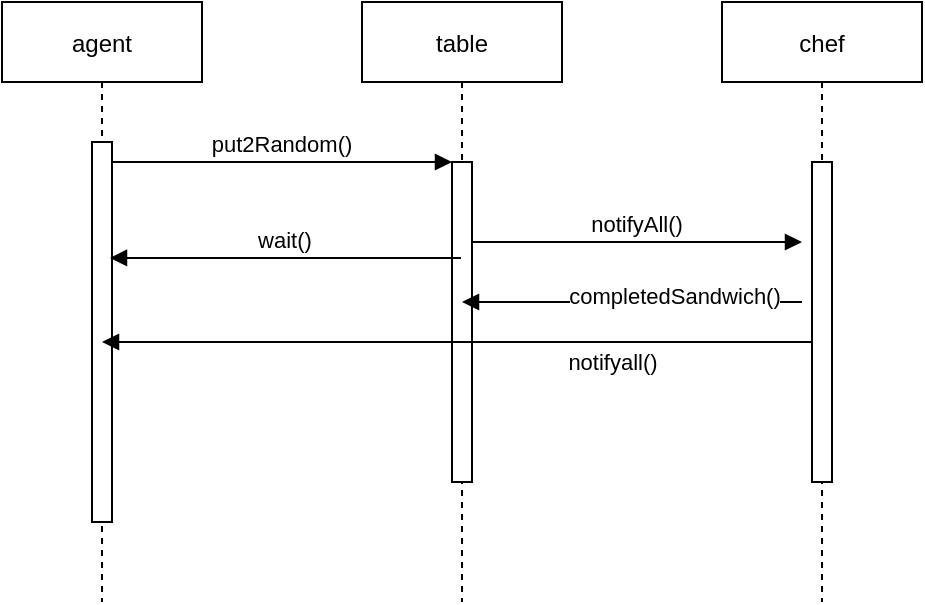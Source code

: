 <mxfile version="20.8.13" type="github">
  <diagram id="kgpKYQtTHZ0yAKxKKP6v" name="Page-1">
    <mxGraphModel dx="1434" dy="699" grid="1" gridSize="10" guides="1" tooltips="1" connect="1" arrows="1" fold="1" page="1" pageScale="1" pageWidth="850" pageHeight="1100" math="0" shadow="0">
      <root>
        <mxCell id="0" />
        <mxCell id="1" parent="0" />
        <mxCell id="3nuBFxr9cyL0pnOWT2aG-1" value="agent" style="shape=umlLifeline;perimeter=lifelinePerimeter;container=1;collapsible=0;recursiveResize=0;rounded=0;shadow=0;strokeWidth=1;" parent="1" vertex="1">
          <mxGeometry x="120" y="80" width="100" height="300" as="geometry" />
        </mxCell>
        <mxCell id="3nuBFxr9cyL0pnOWT2aG-2" value="" style="points=[];perimeter=orthogonalPerimeter;rounded=0;shadow=0;strokeWidth=1;" parent="3nuBFxr9cyL0pnOWT2aG-1" vertex="1">
          <mxGeometry x="45" y="70" width="10" height="190" as="geometry" />
        </mxCell>
        <mxCell id="3nuBFxr9cyL0pnOWT2aG-5" value="table" style="shape=umlLifeline;perimeter=lifelinePerimeter;container=1;collapsible=0;recursiveResize=0;rounded=0;shadow=0;strokeWidth=1;" parent="1" vertex="1">
          <mxGeometry x="300" y="80" width="100" height="300" as="geometry" />
        </mxCell>
        <mxCell id="3nuBFxr9cyL0pnOWT2aG-6" value="" style="points=[];perimeter=orthogonalPerimeter;rounded=0;shadow=0;strokeWidth=1;" parent="3nuBFxr9cyL0pnOWT2aG-5" vertex="1">
          <mxGeometry x="45" y="80" width="10" height="160" as="geometry" />
        </mxCell>
        <mxCell id="3nuBFxr9cyL0pnOWT2aG-8" value="put2Random()" style="verticalAlign=bottom;endArrow=block;entryX=0;entryY=0;shadow=0;strokeWidth=1;" parent="1" source="3nuBFxr9cyL0pnOWT2aG-2" target="3nuBFxr9cyL0pnOWT2aG-6" edge="1">
          <mxGeometry relative="1" as="geometry">
            <mxPoint x="275" y="160" as="sourcePoint" />
          </mxGeometry>
        </mxCell>
        <mxCell id="3nuBFxr9cyL0pnOWT2aG-9" value="notifyAll()" style="verticalAlign=bottom;endArrow=block;shadow=0;strokeWidth=1;" parent="1" source="3nuBFxr9cyL0pnOWT2aG-6" edge="1">
          <mxGeometry relative="1" as="geometry">
            <mxPoint x="240" y="200" as="sourcePoint" />
            <mxPoint x="520" y="200" as="targetPoint" />
          </mxGeometry>
        </mxCell>
        <mxCell id="3JdW7UisFIbQWWUZfNYh-1" value="chef" style="shape=umlLifeline;perimeter=lifelinePerimeter;container=1;collapsible=0;recursiveResize=0;rounded=0;shadow=0;strokeWidth=1;" vertex="1" parent="1">
          <mxGeometry x="480" y="80" width="100" height="300" as="geometry" />
        </mxCell>
        <mxCell id="3JdW7UisFIbQWWUZfNYh-2" value="" style="points=[];perimeter=orthogonalPerimeter;rounded=0;shadow=0;strokeWidth=1;" vertex="1" parent="3JdW7UisFIbQWWUZfNYh-1">
          <mxGeometry x="45" y="80" width="10" height="160" as="geometry" />
        </mxCell>
        <mxCell id="3JdW7UisFIbQWWUZfNYh-3" value="" style="verticalAlign=bottom;endArrow=block;shadow=0;strokeWidth=1;" edge="1" parent="1" target="3nuBFxr9cyL0pnOWT2aG-5">
          <mxGeometry relative="1" as="geometry">
            <mxPoint x="520" y="230" as="sourcePoint" />
            <mxPoint x="705" y="229.5" as="targetPoint" />
          </mxGeometry>
        </mxCell>
        <mxCell id="3JdW7UisFIbQWWUZfNYh-4" value="completedSandwich()" style="edgeLabel;html=1;align=center;verticalAlign=middle;resizable=0;points=[];" vertex="1" connectable="0" parent="3JdW7UisFIbQWWUZfNYh-3">
          <mxGeometry x="-0.249" y="-3" relative="1" as="geometry">
            <mxPoint as="offset" />
          </mxGeometry>
        </mxCell>
        <mxCell id="3JdW7UisFIbQWWUZfNYh-6" value="wait()" style="verticalAlign=bottom;endArrow=block;entryX=0.9;entryY=0.305;shadow=0;strokeWidth=1;entryDx=0;entryDy=0;entryPerimeter=0;" edge="1" parent="1" source="3nuBFxr9cyL0pnOWT2aG-5" target="3nuBFxr9cyL0pnOWT2aG-2">
          <mxGeometry relative="1" as="geometry">
            <mxPoint x="250" y="220" as="sourcePoint" />
            <mxPoint x="350" y="210.0" as="targetPoint" />
          </mxGeometry>
        </mxCell>
        <mxCell id="3JdW7UisFIbQWWUZfNYh-7" value="" style="verticalAlign=bottom;endArrow=block;shadow=0;strokeWidth=1;" edge="1" parent="1" target="3nuBFxr9cyL0pnOWT2aG-1">
          <mxGeometry relative="1" as="geometry">
            <mxPoint x="525" y="250" as="sourcePoint" />
            <mxPoint x="354.5" y="250" as="targetPoint" />
          </mxGeometry>
        </mxCell>
        <mxCell id="3JdW7UisFIbQWWUZfNYh-9" value="notifyall()" style="edgeLabel;html=1;align=center;verticalAlign=middle;resizable=0;points=[];" vertex="1" connectable="0" parent="3JdW7UisFIbQWWUZfNYh-7">
          <mxGeometry x="-0.347" y="3" relative="1" as="geometry">
            <mxPoint x="16" y="7" as="offset" />
          </mxGeometry>
        </mxCell>
      </root>
    </mxGraphModel>
  </diagram>
</mxfile>
